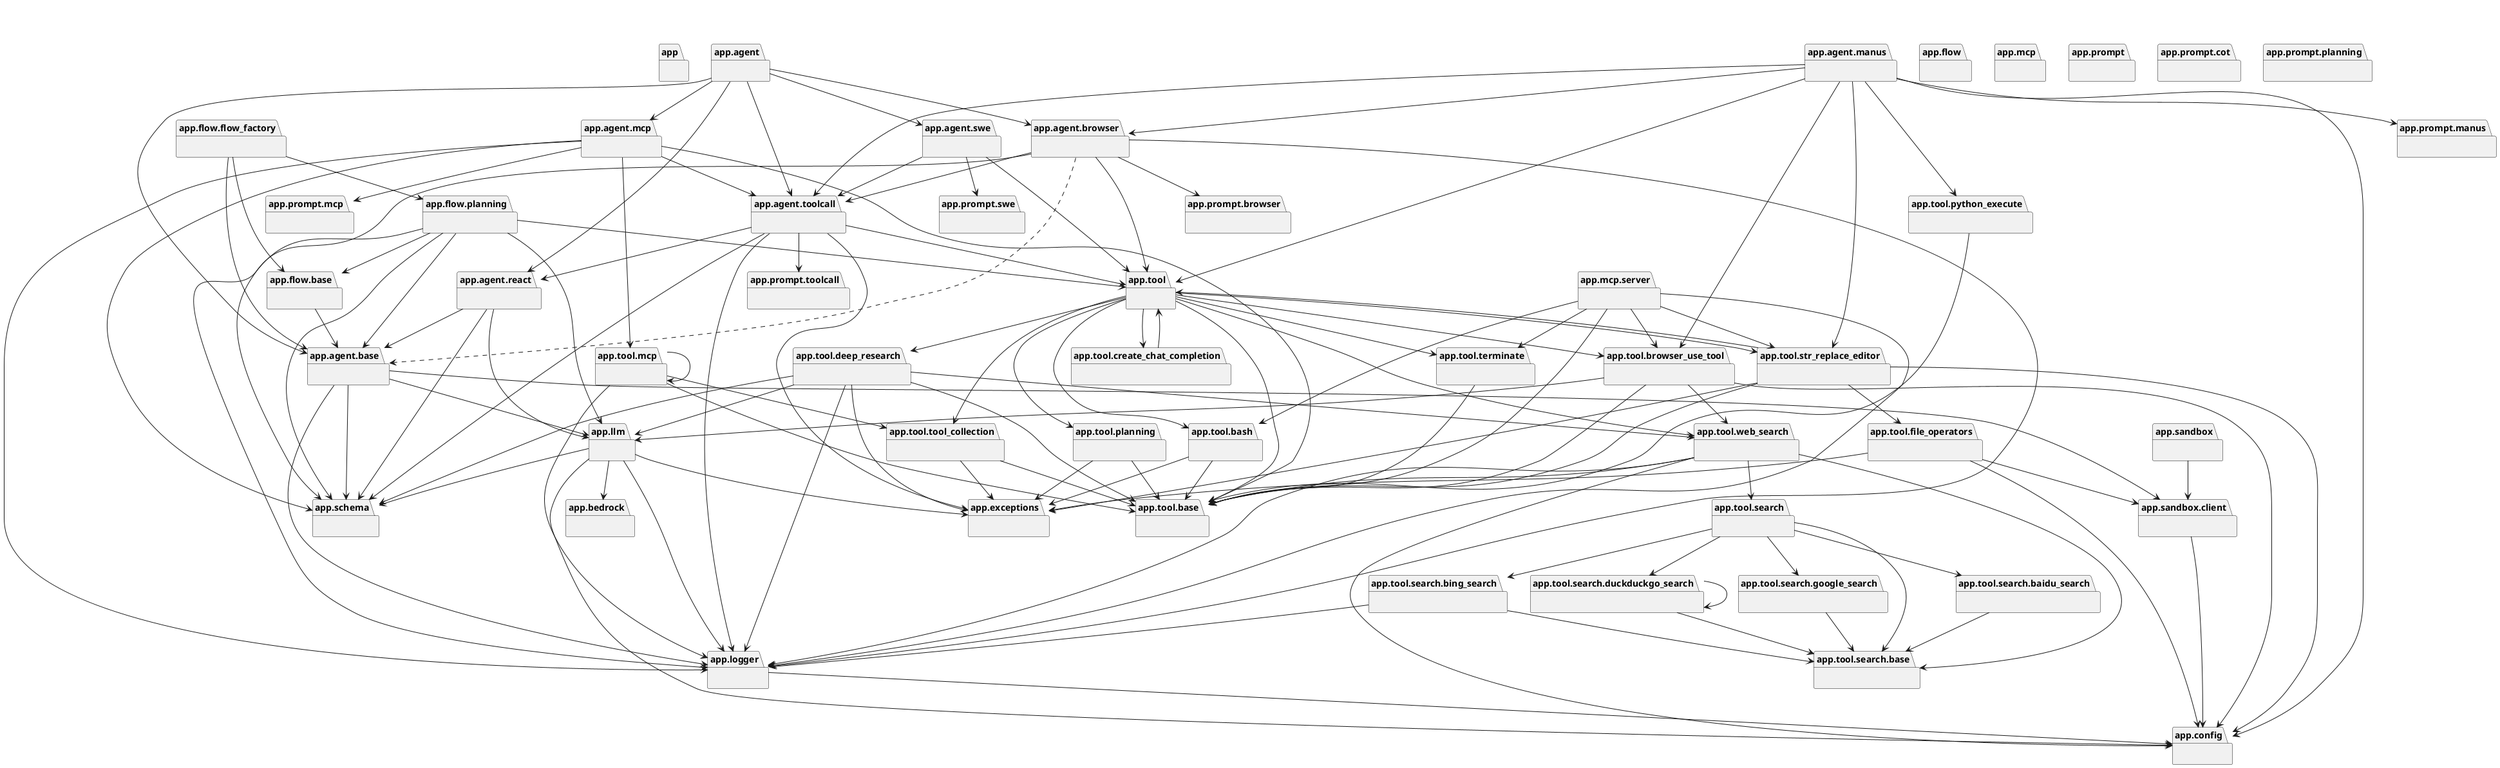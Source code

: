@startuml packages
set namespaceSeparator none
package "app" as app {
}
package "app.agent" as app.agent {
}
package "app.agent.base" as app.agent.base {
}
package "app.agent.browser" as app.agent.browser {
}
package "app.agent.manus" as app.agent.manus {
}
package "app.agent.mcp" as app.agent.mcp {
}
package "app.agent.react" as app.agent.react {
}
package "app.agent.swe" as app.agent.swe {
}
package "app.agent.toolcall" as app.agent.toolcall {
}
package "app.bedrock" as app.bedrock {
}
package "app.config" as app.config {
}
package "app.exceptions" as app.exceptions {
}
package "app.flow" as app.flow {
}
package "app.flow.base" as app.flow.base {
}
package "app.flow.flow_factory" as app.flow.flow_factory {
}
package "app.flow.planning" as app.flow.planning {
}
package "app.llm" as app.llm {
}
package "app.logger" as app.logger {
}
package "app.mcp" as app.mcp {
}
package "app.mcp.server" as app.mcp.server {
}
package "app.prompt" as app.prompt {
}
package "app.prompt.browser" as app.prompt.browser {
}
package "app.prompt.cot" as app.prompt.cot {
}
package "app.prompt.manus" as app.prompt.manus {
}
package "app.prompt.mcp" as app.prompt.mcp {
}
package "app.prompt.planning" as app.prompt.planning {
}
package "app.prompt.swe" as app.prompt.swe {
}
package "app.prompt.toolcall" as app.prompt.toolcall {
}
package "app.sandbox" as app.sandbox {
}
package "app.sandbox.client" as app.sandbox.client {
}
package "app.schema" as app.schema {
}
package "app.tool" as app.tool {
}
package "app.tool.base" as app.tool.base {
}
package "app.tool.bash" as app.tool.bash {
}
package "app.tool.browser_use_tool" as app.tool.browser_use_tool {
}
package "app.tool.create_chat_completion" as app.tool.create_chat_completion {
}
package "app.tool.deep_research" as app.tool.deep_research {
}
package "app.tool.file_operators" as app.tool.file_operators {
}
package "app.tool.mcp" as app.tool.mcp {
}
package "app.tool.planning" as app.tool.planning {
}
package "app.tool.python_execute" as app.tool.python_execute {
}
package "app.tool.search" as app.tool.search {
}
package "app.tool.search.baidu_search" as app.tool.search.baidu_search {
}
package "app.tool.search.base" as app.tool.search.base {
}
package "app.tool.search.bing_search" as app.tool.search.bing_search {
}
package "app.tool.search.duckduckgo_search" as app.tool.search.duckduckgo_search {
}
package "app.tool.search.google_search" as app.tool.search.google_search {
}
package "app.tool.str_replace_editor" as app.tool.str_replace_editor {
}
package "app.tool.terminate" as app.tool.terminate {
}
package "app.tool.tool_collection" as app.tool.tool_collection {
}
package "app.tool.web_search" as app.tool.web_search {
}
app.agent --> app.agent.base
app.agent --> app.agent.browser
app.agent --> app.agent.mcp
app.agent --> app.agent.react
app.agent --> app.agent.swe
app.agent --> app.agent.toolcall
app.agent.base --> app.llm
app.agent.base --> app.logger
app.agent.base --> app.sandbox.client
app.agent.base --> app.schema
app.agent.browser --> app.agent.toolcall
app.agent.browser --> app.logger
app.agent.browser --> app.prompt.browser
app.agent.browser --> app.schema
app.agent.browser --> app.tool
app.agent.manus --> app.agent.browser
app.agent.manus --> app.agent.toolcall
app.agent.manus --> app.config
app.agent.manus --> app.prompt.manus
app.agent.manus --> app.tool
app.agent.manus --> app.tool.browser_use_tool
app.agent.manus --> app.tool.python_execute
app.agent.manus --> app.tool.str_replace_editor
app.agent.mcp --> app.agent.toolcall
app.agent.mcp --> app.logger
app.agent.mcp --> app.prompt.mcp
app.agent.mcp --> app.schema
app.agent.mcp --> app.tool.base
app.agent.mcp --> app.tool.mcp
app.agent.react --> app.agent.base
app.agent.react --> app.llm
app.agent.react --> app.schema
app.agent.swe --> app.agent.toolcall
app.agent.swe --> app.prompt.swe
app.agent.swe --> app.tool
app.agent.toolcall --> app.agent.react
app.agent.toolcall --> app.exceptions
app.agent.toolcall --> app.logger
app.agent.toolcall --> app.prompt.toolcall
app.agent.toolcall --> app.schema
app.agent.toolcall --> app.tool
app.flow.base --> app.agent.base
app.flow.flow_factory --> app.agent.base
app.flow.flow_factory --> app.flow.base
app.flow.flow_factory --> app.flow.planning
app.flow.planning --> app.agent.base
app.flow.planning --> app.flow.base
app.flow.planning --> app.llm
app.flow.planning --> app.logger
app.flow.planning --> app.schema
app.flow.planning --> app.tool
app.llm --> app.bedrock
app.llm --> app.config
app.llm --> app.exceptions
app.llm --> app.logger
app.llm --> app.schema
app.logger --> app.config
app.mcp.server --> app.logger
app.mcp.server --> app.tool.base
app.mcp.server --> app.tool.bash
app.mcp.server --> app.tool.browser_use_tool
app.mcp.server --> app.tool.str_replace_editor
app.mcp.server --> app.tool.terminate
app.sandbox --> app.sandbox.client
app.sandbox.client --> app.config
app.tool --> app.tool.base
app.tool --> app.tool.bash
app.tool --> app.tool.browser_use_tool
app.tool --> app.tool.create_chat_completion
app.tool --> app.tool.deep_research
app.tool --> app.tool.planning
app.tool --> app.tool.str_replace_editor
app.tool --> app.tool.terminate
app.tool --> app.tool.tool_collection
app.tool --> app.tool.web_search
app.tool.bash --> app.exceptions
app.tool.bash --> app.tool.base
app.tool.browser_use_tool --> app.config
app.tool.browser_use_tool --> app.llm
app.tool.browser_use_tool --> app.tool.base
app.tool.browser_use_tool --> app.tool.web_search
app.tool.create_chat_completion --> app.tool
app.tool.deep_research --> app.exceptions
app.tool.deep_research --> app.llm
app.tool.deep_research --> app.logger
app.tool.deep_research --> app.schema
app.tool.deep_research --> app.tool.base
app.tool.deep_research --> app.tool.web_search
app.tool.file_operators --> app.config
app.tool.file_operators --> app.exceptions
app.tool.file_operators --> app.sandbox.client
app.tool.mcp --> app.logger
app.tool.mcp --> app.tool.base
app.tool.mcp --> app.tool.mcp
app.tool.mcp --> app.tool.tool_collection
app.tool.planning --> app.exceptions
app.tool.planning --> app.tool.base
app.tool.python_execute --> app.tool.base
app.tool.search --> app.tool.search.baidu_search
app.tool.search --> app.tool.search.base
app.tool.search --> app.tool.search.bing_search
app.tool.search --> app.tool.search.duckduckgo_search
app.tool.search --> app.tool.search.google_search
app.tool.search.baidu_search --> app.tool.search.base
app.tool.search.bing_search --> app.logger
app.tool.search.bing_search --> app.tool.search.base
app.tool.search.duckduckgo_search --> app.tool.search.base
app.tool.search.duckduckgo_search --> app.tool.search.duckduckgo_search
app.tool.search.google_search --> app.tool.search.base
app.tool.str_replace_editor --> app.config
app.tool.str_replace_editor --> app.exceptions
app.tool.str_replace_editor --> app.tool
app.tool.str_replace_editor --> app.tool.base
app.tool.str_replace_editor --> app.tool.file_operators
app.tool.terminate --> app.tool.base
app.tool.tool_collection --> app.exceptions
app.tool.tool_collection --> app.tool.base
app.tool.web_search --> app.config
app.tool.web_search --> app.logger
app.tool.web_search --> app.tool.base
app.tool.web_search --> app.tool.search
app.tool.web_search --> app.tool.search.base
app.agent.browser ..> app.agent.base
@enduml
